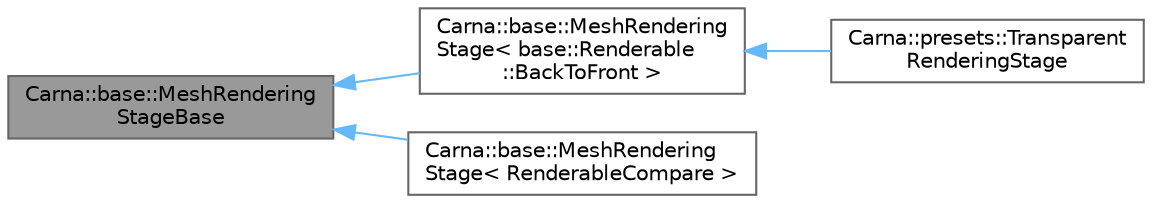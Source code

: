 digraph "Carna::base::MeshRenderingStageBase"
{
 // LATEX_PDF_SIZE
  bgcolor="transparent";
  edge [fontname=Helvetica,fontsize=10,labelfontname=Helvetica,labelfontsize=10];
  node [fontname=Helvetica,fontsize=10,shape=box,height=0.2,width=0.4];
  rankdir="LR";
  Node1 [id="Node000001",label="Carna::base::MeshRendering\lStageBase",height=0.2,width=0.4,color="gray40", fillcolor="grey60", style="filled", fontcolor="black",tooltip="Defines MeshRenderingStage class template instance invariants."];
  Node1 -> Node2 [id="edge1_Node000001_Node000002",dir="back",color="steelblue1",style="solid",tooltip=" "];
  Node2 [id="Node000002",label="Carna::base::MeshRendering\lStage\< base::Renderable\l::BackToFront \>",height=0.2,width=0.4,color="gray40", fillcolor="white", style="filled",URL="$classCarna_1_1base_1_1MeshRenderingStage.html",tooltip=" "];
  Node2 -> Node3 [id="edge2_Node000002_Node000003",dir="back",color="steelblue1",style="solid",tooltip=" "];
  Node3 [id="Node000003",label="Carna::presets::Transparent\lRenderingStage",height=0.2,width=0.4,color="gray40", fillcolor="white", style="filled",URL="$classCarna_1_1presets_1_1TransparentRenderingStage.html",tooltip="Implements rendering stage that renders transparent meshes."];
  Node1 -> Node4 [id="edge3_Node000001_Node000004",dir="back",color="steelblue1",style="solid",tooltip=" "];
  Node4 [id="Node000004",label="Carna::base::MeshRendering\lStage\< RenderableCompare \>",height=0.2,width=0.4,color="gray40", fillcolor="white", style="filled",URL="$classCarna_1_1base_1_1MeshRenderingStage.html",tooltip="Implements a geometry rendering stage that renders meshes."];
}
